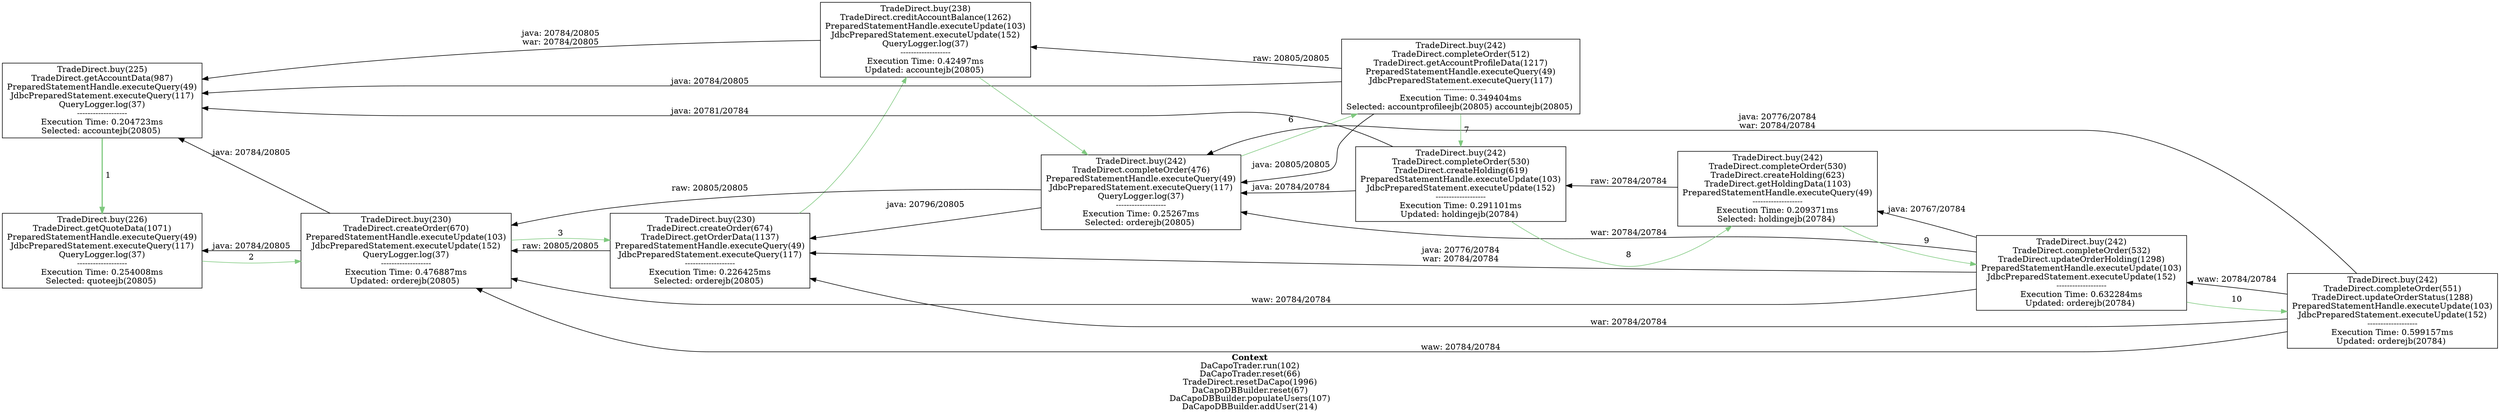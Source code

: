 digraph 190335975 { 
label=<<font face="Times-Bold">Context</font><br/>DaCapoTrader.run(102)<br/>DaCapoTrader.reset(66)<br/>TradeDirect.resetDaCapo(1996)<br/>DaCapoDBBuilder.reset(67)<br/>DaCapoDBBuilder.populateUsers(107)<br/>DaCapoDBBuilder.addUser(214)>;rankdir=RL;
1 [label="TradeDirect.buy(230)\nTradeDirect.createOrder(674)\nTradeDirect.getOrderData(1137)\nPreparedStatementHandle.executeQuery(49)\nJdbcPreparedStatement.executeQuery(117)\n-------------------\nExecution Time: 0.226425ms\nSelected: orderejb(20805) \n", shape=box];
2 [label="TradeDirect.buy(242)\nTradeDirect.completeOrder(551)\nTradeDirect.updateOrderStatus(1288)\nPreparedStatementHandle.executeUpdate(103)\nJdbcPreparedStatement.executeUpdate(152)\n-------------------\nExecution Time: 0.599157ms\nUpdated: orderejb(20784) \n", shape=box];
3 [label="TradeDirect.buy(242)\nTradeDirect.completeOrder(532)\nTradeDirect.updateOrderHolding(1298)\nPreparedStatementHandle.executeUpdate(103)\nJdbcPreparedStatement.executeUpdate(152)\n-------------------\nExecution Time: 0.632284ms\nUpdated: orderejb(20784) \n", shape=box];
4 [label="TradeDirect.buy(230)\nTradeDirect.createOrder(670)\nPreparedStatementHandle.executeUpdate(103)\nJdbcPreparedStatement.executeUpdate(152)\nQueryLogger.log(37)\n-------------------\nExecution Time: 0.476887ms\nUpdated: orderejb(20805) \n", shape=box];
5 [label="TradeDirect.buy(242)\nTradeDirect.completeOrder(512)\nTradeDirect.getAccountProfileData(1217)\nPreparedStatementHandle.executeQuery(49)\nJdbcPreparedStatement.executeQuery(117)\n-------------------\nExecution Time: 0.349404ms\nSelected: accountprofileejb(20805) accountejb(20805) \n", shape=box];
6 [label="TradeDirect.buy(242)\nTradeDirect.completeOrder(476)\nPreparedStatementHandle.executeQuery(49)\nJdbcPreparedStatement.executeQuery(117)\nQueryLogger.log(37)\n-------------------\nExecution Time: 0.25267ms\nSelected: orderejb(20805) \n", shape=box];
7 [label="TradeDirect.buy(242)\nTradeDirect.completeOrder(530)\nTradeDirect.createHolding(619)\nPreparedStatementHandle.executeUpdate(103)\nJdbcPreparedStatement.executeUpdate(152)\n-------------------\nExecution Time: 0.291101ms\nUpdated: holdingejb(20784) \n", shape=box];
8 [label="TradeDirect.buy(242)\nTradeDirect.completeOrder(530)\nTradeDirect.createHolding(623)\nTradeDirect.getHoldingData(1103)\nPreparedStatementHandle.executeQuery(49)\n-------------------\nExecution Time: 0.209371ms\nSelected: holdingejb(20784) \n", shape=box];
9 [label="TradeDirect.buy(225)\nTradeDirect.getAccountData(987)\nPreparedStatementHandle.executeQuery(49)\nJdbcPreparedStatement.executeQuery(117)\nQueryLogger.log(37)\n-------------------\nExecution Time: 0.204723ms\nSelected: accountejb(20805) \n", shape=box];
10 [label="TradeDirect.buy(226)\nTradeDirect.getQuoteData(1071)\nPreparedStatementHandle.executeQuery(49)\nJdbcPreparedStatement.executeQuery(117)\nQueryLogger.log(37)\n-------------------\nExecution Time: 0.254008ms\nSelected: quoteejb(20805) \n", shape=box];
11 [label="TradeDirect.buy(238)\nTradeDirect.creditAccountBalance(1262)\nPreparedStatementHandle.executeUpdate(103)\nJdbcPreparedStatement.executeUpdate(152)\nQueryLogger.log(37)\n-------------------\nExecution Time: 0.42497ms\nUpdated: accountejb(20805) \n", shape=box];
1 -> 4 [label="raw: 20805/20805\n"];
2 -> 1 [label="war: 20784/20784\n"];
2 -> 3 [label="waw: 20784/20784\n"];
2 -> 4 [label="waw: 20784/20784\n"];
2 -> 6 [label="java: 20776/20784\nwar: 20784/20784\n"];
3 -> 1 [label="java: 20776/20784\nwar: 20784/20784\n"];
3 -> 4 [label="waw: 20784/20784\n"];
3 -> 6 [label="war: 20784/20784\n"];
3 -> 8 [label="java: 20767/20784\n"];
4 -> 9 [label="java: 20784/20805\n"];
4 -> 10 [label="java: 20784/20805\n"];
5 -> 6 [label="java: 20805/20805\n"];
5 -> 9 [label="java: 20784/20805\n"];
5 -> 11 [label="raw: 20805/20805\n"];
6 -> 1 [label="java: 20796/20805\n"];
6 -> 4 [label="raw: 20805/20805\n"];
7 -> 6 [label="java: 20784/20784\n"];
7 -> 9 [label="java: 20781/20784\n"];
8 -> 7 [label="raw: 20784/20784\n"];
11 -> 9 [label="java: 20784/20805\nwar: 20784/20805\n"];
9 -> 10 [constraint=false,color="#7FC97F",label="1",style="bold"];
10 -> 4 [constraint=false,color="#7FC97F",label="2"];
4 -> 1 [constraint=false,color="#7FC97F",label="3"];
1 -> 11 [constraint=false,color="#7FC97F",label="4"];
11 -> 6 [constraint=false,color="#7FC97F",label="5"];
6 -> 5 [constraint=false,color="#7FC97F",label="6"];
5 -> 7 [constraint=false,color="#7FC97F",label="7"];
7 -> 8 [constraint=false,color="#7FC97F",label="8"];
8 -> 3 [constraint=false,color="#7FC97F",label="9"];
3 -> 2 [constraint=false,color="#7FC97F",label="10"];
}

